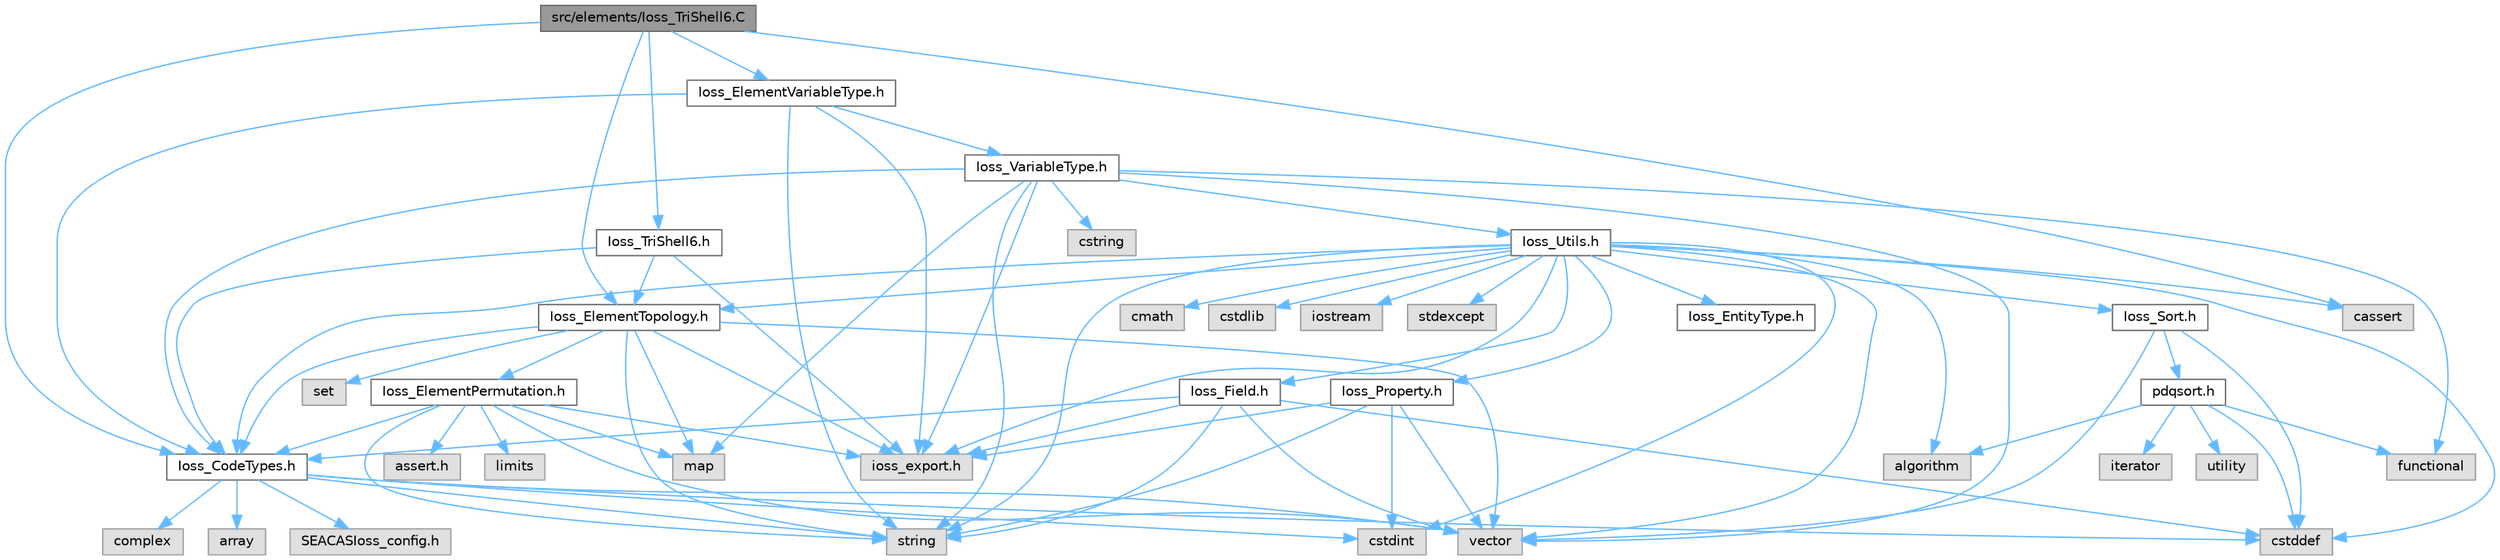 digraph "src/elements/Ioss_TriShell6.C"
{
 // INTERACTIVE_SVG=YES
 // LATEX_PDF_SIZE
  bgcolor="transparent";
  edge [fontname=Helvetica,fontsize=10,labelfontname=Helvetica,labelfontsize=10];
  node [fontname=Helvetica,fontsize=10,shape=box,height=0.2,width=0.4];
  Node1 [id="Node000001",label="src/elements/Ioss_TriShell6.C",height=0.2,width=0.4,color="gray40", fillcolor="grey60", style="filled", fontcolor="black",tooltip=" "];
  Node1 -> Node2 [id="edge1_Node000001_Node000002",color="steelblue1",style="solid",tooltip=" "];
  Node2 [id="Node000002",label="Ioss_CodeTypes.h",height=0.2,width=0.4,color="grey40", fillcolor="white", style="filled",URL="$Ioss__CodeTypes_8h.html",tooltip=" "];
  Node2 -> Node3 [id="edge2_Node000002_Node000003",color="steelblue1",style="solid",tooltip=" "];
  Node3 [id="Node000003",label="array",height=0.2,width=0.4,color="grey60", fillcolor="#E0E0E0", style="filled",tooltip=" "];
  Node2 -> Node4 [id="edge3_Node000002_Node000004",color="steelblue1",style="solid",tooltip=" "];
  Node4 [id="Node000004",label="cstddef",height=0.2,width=0.4,color="grey60", fillcolor="#E0E0E0", style="filled",tooltip=" "];
  Node2 -> Node5 [id="edge4_Node000002_Node000005",color="steelblue1",style="solid",tooltip=" "];
  Node5 [id="Node000005",label="cstdint",height=0.2,width=0.4,color="grey60", fillcolor="#E0E0E0", style="filled",tooltip=" "];
  Node2 -> Node6 [id="edge5_Node000002_Node000006",color="steelblue1",style="solid",tooltip=" "];
  Node6 [id="Node000006",label="string",height=0.2,width=0.4,color="grey60", fillcolor="#E0E0E0", style="filled",tooltip=" "];
  Node2 -> Node7 [id="edge6_Node000002_Node000007",color="steelblue1",style="solid",tooltip=" "];
  Node7 [id="Node000007",label="vector",height=0.2,width=0.4,color="grey60", fillcolor="#E0E0E0", style="filled",tooltip=" "];
  Node2 -> Node8 [id="edge7_Node000002_Node000008",color="steelblue1",style="solid",tooltip=" "];
  Node8 [id="Node000008",label="SEACASIoss_config.h",height=0.2,width=0.4,color="grey60", fillcolor="#E0E0E0", style="filled",tooltip=" "];
  Node2 -> Node9 [id="edge8_Node000002_Node000009",color="steelblue1",style="solid",tooltip=" "];
  Node9 [id="Node000009",label="complex",height=0.2,width=0.4,color="grey60", fillcolor="#E0E0E0", style="filled",tooltip=" "];
  Node1 -> Node10 [id="edge9_Node000001_Node000010",color="steelblue1",style="solid",tooltip=" "];
  Node10 [id="Node000010",label="Ioss_ElementTopology.h",height=0.2,width=0.4,color="grey40", fillcolor="white", style="filled",URL="$Ioss__ElementTopology_8h.html",tooltip=" "];
  Node10 -> Node11 [id="edge10_Node000010_Node000011",color="steelblue1",style="solid",tooltip=" "];
  Node11 [id="Node000011",label="ioss_export.h",height=0.2,width=0.4,color="grey60", fillcolor="#E0E0E0", style="filled",tooltip=" "];
  Node10 -> Node2 [id="edge11_Node000010_Node000002",color="steelblue1",style="solid",tooltip=" "];
  Node10 -> Node12 [id="edge12_Node000010_Node000012",color="steelblue1",style="solid",tooltip=" "];
  Node12 [id="Node000012",label="Ioss_ElementPermutation.h",height=0.2,width=0.4,color="grey40", fillcolor="white", style="filled",URL="$Ioss__ElementPermutation_8h.html",tooltip=" "];
  Node12 -> Node11 [id="edge13_Node000012_Node000011",color="steelblue1",style="solid",tooltip=" "];
  Node12 -> Node2 [id="edge14_Node000012_Node000002",color="steelblue1",style="solid",tooltip=" "];
  Node12 -> Node13 [id="edge15_Node000012_Node000013",color="steelblue1",style="solid",tooltip=" "];
  Node13 [id="Node000013",label="assert.h",height=0.2,width=0.4,color="grey60", fillcolor="#E0E0E0", style="filled",tooltip=" "];
  Node12 -> Node14 [id="edge16_Node000012_Node000014",color="steelblue1",style="solid",tooltip=" "];
  Node14 [id="Node000014",label="limits",height=0.2,width=0.4,color="grey60", fillcolor="#E0E0E0", style="filled",tooltip=" "];
  Node12 -> Node15 [id="edge17_Node000012_Node000015",color="steelblue1",style="solid",tooltip=" "];
  Node15 [id="Node000015",label="map",height=0.2,width=0.4,color="grey60", fillcolor="#E0E0E0", style="filled",tooltip=" "];
  Node12 -> Node6 [id="edge18_Node000012_Node000006",color="steelblue1",style="solid",tooltip=" "];
  Node12 -> Node7 [id="edge19_Node000012_Node000007",color="steelblue1",style="solid",tooltip=" "];
  Node10 -> Node15 [id="edge20_Node000010_Node000015",color="steelblue1",style="solid",tooltip=" "];
  Node10 -> Node16 [id="edge21_Node000010_Node000016",color="steelblue1",style="solid",tooltip=" "];
  Node16 [id="Node000016",label="set",height=0.2,width=0.4,color="grey60", fillcolor="#E0E0E0", style="filled",tooltip=" "];
  Node10 -> Node6 [id="edge22_Node000010_Node000006",color="steelblue1",style="solid",tooltip=" "];
  Node10 -> Node7 [id="edge23_Node000010_Node000007",color="steelblue1",style="solid",tooltip=" "];
  Node1 -> Node17 [id="edge24_Node000001_Node000017",color="steelblue1",style="solid",tooltip=" "];
  Node17 [id="Node000017",label="Ioss_ElementVariableType.h",height=0.2,width=0.4,color="grey40", fillcolor="white", style="filled",URL="$Ioss__ElementVariableType_8h.html",tooltip=" "];
  Node17 -> Node11 [id="edge25_Node000017_Node000011",color="steelblue1",style="solid",tooltip=" "];
  Node17 -> Node2 [id="edge26_Node000017_Node000002",color="steelblue1",style="solid",tooltip=" "];
  Node17 -> Node18 [id="edge27_Node000017_Node000018",color="steelblue1",style="solid",tooltip=" "];
  Node18 [id="Node000018",label="Ioss_VariableType.h",height=0.2,width=0.4,color="grey40", fillcolor="white", style="filled",URL="$Ioss__VariableType_8h.html",tooltip=" "];
  Node18 -> Node11 [id="edge28_Node000018_Node000011",color="steelblue1",style="solid",tooltip=" "];
  Node18 -> Node2 [id="edge29_Node000018_Node000002",color="steelblue1",style="solid",tooltip=" "];
  Node18 -> Node19 [id="edge30_Node000018_Node000019",color="steelblue1",style="solid",tooltip=" "];
  Node19 [id="Node000019",label="Ioss_Utils.h",height=0.2,width=0.4,color="grey40", fillcolor="white", style="filled",URL="$Ioss__Utils_8h.html",tooltip=" "];
  Node19 -> Node11 [id="edge31_Node000019_Node000011",color="steelblue1",style="solid",tooltip=" "];
  Node19 -> Node2 [id="edge32_Node000019_Node000002",color="steelblue1",style="solid",tooltip=" "];
  Node19 -> Node10 [id="edge33_Node000019_Node000010",color="steelblue1",style="solid",tooltip=" "];
  Node19 -> Node20 [id="edge34_Node000019_Node000020",color="steelblue1",style="solid",tooltip=" "];
  Node20 [id="Node000020",label="Ioss_EntityType.h",height=0.2,width=0.4,color="grey40", fillcolor="white", style="filled",URL="$Ioss__EntityType_8h.html",tooltip=" "];
  Node19 -> Node21 [id="edge35_Node000019_Node000021",color="steelblue1",style="solid",tooltip=" "];
  Node21 [id="Node000021",label="Ioss_Field.h",height=0.2,width=0.4,color="grey40", fillcolor="white", style="filled",URL="$Ioss__Field_8h.html",tooltip=" "];
  Node21 -> Node11 [id="edge36_Node000021_Node000011",color="steelblue1",style="solid",tooltip=" "];
  Node21 -> Node2 [id="edge37_Node000021_Node000002",color="steelblue1",style="solid",tooltip=" "];
  Node21 -> Node4 [id="edge38_Node000021_Node000004",color="steelblue1",style="solid",tooltip=" "];
  Node21 -> Node6 [id="edge39_Node000021_Node000006",color="steelblue1",style="solid",tooltip=" "];
  Node21 -> Node7 [id="edge40_Node000021_Node000007",color="steelblue1",style="solid",tooltip=" "];
  Node19 -> Node22 [id="edge41_Node000019_Node000022",color="steelblue1",style="solid",tooltip=" "];
  Node22 [id="Node000022",label="Ioss_Property.h",height=0.2,width=0.4,color="grey40", fillcolor="white", style="filled",URL="$Ioss__Property_8h.html",tooltip=" "];
  Node22 -> Node11 [id="edge42_Node000022_Node000011",color="steelblue1",style="solid",tooltip=" "];
  Node22 -> Node5 [id="edge43_Node000022_Node000005",color="steelblue1",style="solid",tooltip=" "];
  Node22 -> Node6 [id="edge44_Node000022_Node000006",color="steelblue1",style="solid",tooltip=" "];
  Node22 -> Node7 [id="edge45_Node000022_Node000007",color="steelblue1",style="solid",tooltip=" "];
  Node19 -> Node23 [id="edge46_Node000019_Node000023",color="steelblue1",style="solid",tooltip=" "];
  Node23 [id="Node000023",label="Ioss_Sort.h",height=0.2,width=0.4,color="grey40", fillcolor="white", style="filled",URL="$Ioss__Sort_8h.html",tooltip=" "];
  Node23 -> Node24 [id="edge47_Node000023_Node000024",color="steelblue1",style="solid",tooltip=" "];
  Node24 [id="Node000024",label="pdqsort.h",height=0.2,width=0.4,color="grey40", fillcolor="white", style="filled",URL="$pdqsort_8h.html",tooltip=" "];
  Node24 -> Node25 [id="edge48_Node000024_Node000025",color="steelblue1",style="solid",tooltip=" "];
  Node25 [id="Node000025",label="algorithm",height=0.2,width=0.4,color="grey60", fillcolor="#E0E0E0", style="filled",tooltip=" "];
  Node24 -> Node4 [id="edge49_Node000024_Node000004",color="steelblue1",style="solid",tooltip=" "];
  Node24 -> Node26 [id="edge50_Node000024_Node000026",color="steelblue1",style="solid",tooltip=" "];
  Node26 [id="Node000026",label="functional",height=0.2,width=0.4,color="grey60", fillcolor="#E0E0E0", style="filled",tooltip=" "];
  Node24 -> Node27 [id="edge51_Node000024_Node000027",color="steelblue1",style="solid",tooltip=" "];
  Node27 [id="Node000027",label="iterator",height=0.2,width=0.4,color="grey60", fillcolor="#E0E0E0", style="filled",tooltip=" "];
  Node24 -> Node28 [id="edge52_Node000024_Node000028",color="steelblue1",style="solid",tooltip=" "];
  Node28 [id="Node000028",label="utility",height=0.2,width=0.4,color="grey60", fillcolor="#E0E0E0", style="filled",tooltip=" "];
  Node23 -> Node4 [id="edge53_Node000023_Node000004",color="steelblue1",style="solid",tooltip=" "];
  Node23 -> Node7 [id="edge54_Node000023_Node000007",color="steelblue1",style="solid",tooltip=" "];
  Node19 -> Node25 [id="edge55_Node000019_Node000025",color="steelblue1",style="solid",tooltip=" "];
  Node19 -> Node29 [id="edge56_Node000019_Node000029",color="steelblue1",style="solid",tooltip=" "];
  Node29 [id="Node000029",label="cassert",height=0.2,width=0.4,color="grey60", fillcolor="#E0E0E0", style="filled",tooltip=" "];
  Node19 -> Node30 [id="edge57_Node000019_Node000030",color="steelblue1",style="solid",tooltip=" "];
  Node30 [id="Node000030",label="cmath",height=0.2,width=0.4,color="grey60", fillcolor="#E0E0E0", style="filled",tooltip=" "];
  Node19 -> Node4 [id="edge58_Node000019_Node000004",color="steelblue1",style="solid",tooltip=" "];
  Node19 -> Node5 [id="edge59_Node000019_Node000005",color="steelblue1",style="solid",tooltip=" "];
  Node19 -> Node31 [id="edge60_Node000019_Node000031",color="steelblue1",style="solid",tooltip=" "];
  Node31 [id="Node000031",label="cstdlib",height=0.2,width=0.4,color="grey60", fillcolor="#E0E0E0", style="filled",tooltip=" "];
  Node19 -> Node32 [id="edge61_Node000019_Node000032",color="steelblue1",style="solid",tooltip=" "];
  Node32 [id="Node000032",label="iostream",height=0.2,width=0.4,color="grey60", fillcolor="#E0E0E0", style="filled",tooltip=" "];
  Node19 -> Node33 [id="edge62_Node000019_Node000033",color="steelblue1",style="solid",tooltip=" "];
  Node33 [id="Node000033",label="stdexcept",height=0.2,width=0.4,color="grey60", fillcolor="#E0E0E0", style="filled",tooltip=" "];
  Node19 -> Node6 [id="edge63_Node000019_Node000006",color="steelblue1",style="solid",tooltip=" "];
  Node19 -> Node7 [id="edge64_Node000019_Node000007",color="steelblue1",style="solid",tooltip=" "];
  Node18 -> Node34 [id="edge65_Node000018_Node000034",color="steelblue1",style="solid",tooltip=" "];
  Node34 [id="Node000034",label="cstring",height=0.2,width=0.4,color="grey60", fillcolor="#E0E0E0", style="filled",tooltip=" "];
  Node18 -> Node26 [id="edge66_Node000018_Node000026",color="steelblue1",style="solid",tooltip=" "];
  Node18 -> Node15 [id="edge67_Node000018_Node000015",color="steelblue1",style="solid",tooltip=" "];
  Node18 -> Node6 [id="edge68_Node000018_Node000006",color="steelblue1",style="solid",tooltip=" "];
  Node18 -> Node7 [id="edge69_Node000018_Node000007",color="steelblue1",style="solid",tooltip=" "];
  Node17 -> Node6 [id="edge70_Node000017_Node000006",color="steelblue1",style="solid",tooltip=" "];
  Node1 -> Node35 [id="edge71_Node000001_Node000035",color="steelblue1",style="solid",tooltip=" "];
  Node35 [id="Node000035",label="Ioss_TriShell6.h",height=0.2,width=0.4,color="grey40", fillcolor="white", style="filled",URL="$Ioss__TriShell6_8h.html",tooltip=" "];
  Node35 -> Node11 [id="edge72_Node000035_Node000011",color="steelblue1",style="solid",tooltip=" "];
  Node35 -> Node2 [id="edge73_Node000035_Node000002",color="steelblue1",style="solid",tooltip=" "];
  Node35 -> Node10 [id="edge74_Node000035_Node000010",color="steelblue1",style="solid",tooltip=" "];
  Node1 -> Node29 [id="edge75_Node000001_Node000029",color="steelblue1",style="solid",tooltip=" "];
}
